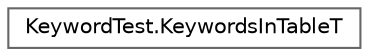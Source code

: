 digraph "Graphical Class Hierarchy"
{
 // LATEX_PDF_SIZE
  bgcolor="transparent";
  edge [fontname=Helvetica,fontsize=10,labelfontname=Helvetica,labelfontsize=10];
  node [fontname=Helvetica,fontsize=10,shape=box,height=0.2,width=0.4];
  rankdir="LR";
  Node0 [id="Node000000",label="KeywordTest.KeywordsInTableT",height=0.2,width=0.4,color="grey40", fillcolor="white", style="filled",URL="$classKeywordTest_1_1KeywordsInTableT.html",tooltip=" "];
}
